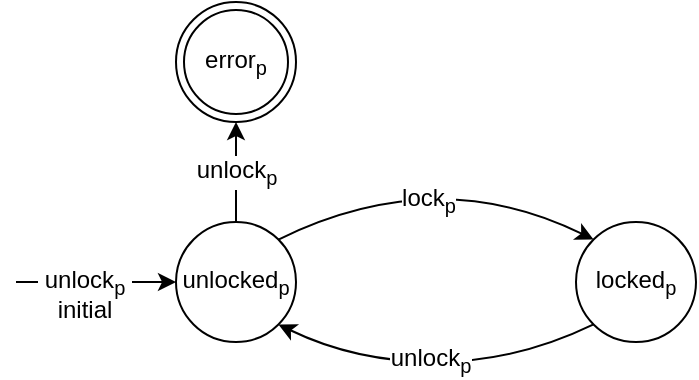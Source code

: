 <mxfile version="12.6.5" type="device"><diagram id="MQsz0vR70Ha5mGtF0nAU" name="Page-1"><mxGraphModel dx="541" dy="366" grid="1" gridSize="10" guides="1" tooltips="1" connect="1" arrows="1" fold="1" page="1" pageScale="1" pageWidth="850" pageHeight="1100" math="0" shadow="0"><root><mxCell id="0"/><mxCell id="1" parent="0"/><mxCell id="g3iyI7WF1l8pipwD143T-1" value="unlocked&lt;sub&gt;p&lt;/sub&gt;" style="ellipse;whiteSpace=wrap;html=1;aspect=fixed;" parent="1" vertex="1"><mxGeometry x="120" y="150" width="60" height="60" as="geometry"/></mxCell><mxCell id="g3iyI7WF1l8pipwD143T-2" value="" style="endArrow=classic;html=1;entryX=0;entryY=0.5;entryDx=0;entryDy=0;" parent="1" target="g3iyI7WF1l8pipwD143T-1" edge="1"><mxGeometry width="50" height="50" relative="1" as="geometry"><mxPoint x="40" y="180" as="sourcePoint"/><mxPoint x="160" y="240" as="targetPoint"/></mxGeometry></mxCell><mxCell id="YKCe-xwWuC5wxBaSMXNq-1" value="&lt;span&gt;initial&lt;/span&gt;" style="text;html=1;align=center;verticalAlign=top;resizable=0;points=[];labelBackgroundColor=#ffffff;fontStyle=0" vertex="1" connectable="0" parent="g3iyI7WF1l8pipwD143T-2"><mxGeometry x="-0.147" relative="1" as="geometry"><mxPoint as="offset"/></mxGeometry></mxCell><mxCell id="YKCe-xwWuC5wxBaSMXNq-11" value="&amp;nbsp;unlock&lt;sub&gt;p&lt;/sub&gt;&amp;nbsp;" style="text;html=1;align=center;verticalAlign=middle;resizable=0;points=[];labelBackgroundColor=#ffffff;" vertex="1" connectable="0" parent="g3iyI7WF1l8pipwD143T-2"><mxGeometry x="-0.157" relative="1" as="geometry"><mxPoint as="offset"/></mxGeometry></mxCell><mxCell id="g3iyI7WF1l8pipwD143T-5" value="" style="endArrow=classic;html=1;exitX=0.5;exitY=0;exitDx=0;exitDy=0;entryX=0.5;entryY=1;entryDx=0;entryDy=0;" parent="1" source="g3iyI7WF1l8pipwD143T-1" edge="1"><mxGeometry width="50" height="50" relative="1" as="geometry"><mxPoint x="60" y="280" as="sourcePoint"/><mxPoint x="150" y="100" as="targetPoint"/></mxGeometry></mxCell><mxCell id="g3iyI7WF1l8pipwD143T-31" value="unlock&lt;sub&gt;p&lt;/sub&gt;" style="text;html=1;align=center;verticalAlign=middle;resizable=0;points=[];;labelBackgroundColor=#ffffff;" parent="g3iyI7WF1l8pipwD143T-5" vertex="1" connectable="0"><mxGeometry x="0.48" y="-2" relative="1" as="geometry"><mxPoint x="-2" y="12" as="offset"/></mxGeometry></mxCell><mxCell id="g3iyI7WF1l8pipwD143T-7" value="locked&lt;sub&gt;p&lt;/sub&gt;" style="ellipse;whiteSpace=wrap;html=1;aspect=fixed;" parent="1" vertex="1"><mxGeometry x="320" y="150" width="60" height="60" as="geometry"/></mxCell><mxCell id="g3iyI7WF1l8pipwD143T-13" value="" style="curved=1;endArrow=classic;html=1;exitX=1;exitY=0;exitDx=0;exitDy=0;entryX=0;entryY=0;entryDx=0;entryDy=0;" parent="1" source="g3iyI7WF1l8pipwD143T-1" target="g3iyI7WF1l8pipwD143T-7" edge="1"><mxGeometry width="50" height="50" relative="1" as="geometry"><mxPoint x="270" y="310" as="sourcePoint"/><mxPoint x="320" y="260" as="targetPoint"/><Array as="points"><mxPoint x="250" y="120"/></Array></mxGeometry></mxCell><mxCell id="g3iyI7WF1l8pipwD143T-18" value="&lt;div&gt;lock&lt;sub&gt;p&lt;/sub&gt;&lt;/div&gt;" style="text;html=1;align=center;verticalAlign=middle;resizable=0;points=[];;labelBackgroundColor=#ffffff;" parent="g3iyI7WF1l8pipwD143T-13" vertex="1" connectable="0"><mxGeometry x="-0.136" y="-15" relative="1" as="geometry"><mxPoint as="offset"/></mxGeometry></mxCell><mxCell id="g3iyI7WF1l8pipwD143T-17" value="" style="curved=1;endArrow=classic;html=1;entryX=1;entryY=1;entryDx=0;entryDy=0;exitX=0;exitY=1;exitDx=0;exitDy=0;" parent="1" source="g3iyI7WF1l8pipwD143T-7" target="g3iyI7WF1l8pipwD143T-1" edge="1"><mxGeometry width="50" height="50" relative="1" as="geometry"><mxPoint x="230" y="360" as="sourcePoint"/><mxPoint x="280" y="310" as="targetPoint"/><Array as="points"><mxPoint x="290" y="220"/><mxPoint x="210" y="220"/></Array></mxGeometry></mxCell><mxCell id="g3iyI7WF1l8pipwD143T-19" value="unlock&lt;sub&gt;p&lt;/sub&gt;" style="text;html=1;align=center;verticalAlign=middle;resizable=0;points=[];;labelBackgroundColor=#ffffff;" parent="g3iyI7WF1l8pipwD143T-17" vertex="1" connectable="0"><mxGeometry x="0.036" y="-1" relative="1" as="geometry"><mxPoint as="offset"/></mxGeometry></mxCell><mxCell id="617OxWW3Jf1tPsrtnjuB-1" value="error&lt;sub&gt;p&lt;/sub&gt;" style="ellipse;shape=doubleEllipse;whiteSpace=wrap;html=1;aspect=fixed;" parent="1" vertex="1"><mxGeometry x="120" y="40" width="60" height="60" as="geometry"/></mxCell></root></mxGraphModel></diagram></mxfile>